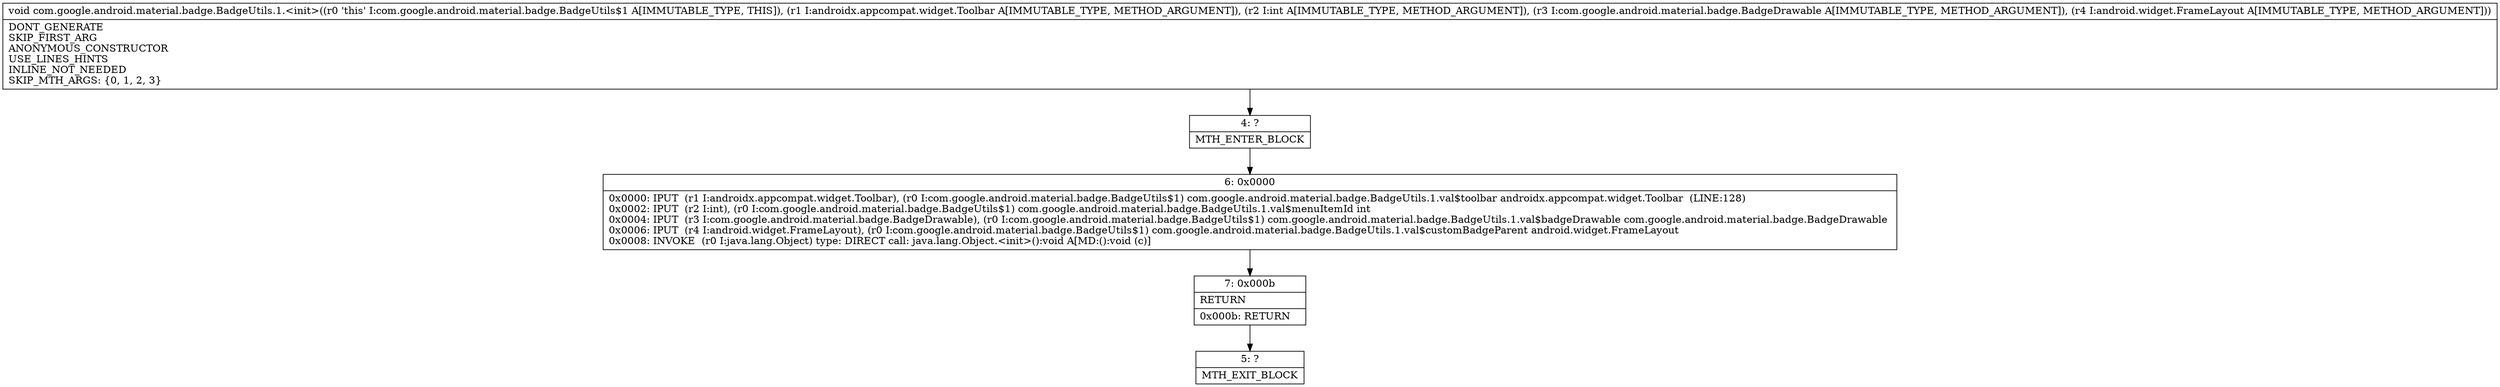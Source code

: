 digraph "CFG forcom.google.android.material.badge.BadgeUtils.1.\<init\>(Landroidx\/appcompat\/widget\/Toolbar;ILcom\/google\/android\/material\/badge\/BadgeDrawable;Landroid\/widget\/FrameLayout;)V" {
Node_4 [shape=record,label="{4\:\ ?|MTH_ENTER_BLOCK\l}"];
Node_6 [shape=record,label="{6\:\ 0x0000|0x0000: IPUT  (r1 I:androidx.appcompat.widget.Toolbar), (r0 I:com.google.android.material.badge.BadgeUtils$1) com.google.android.material.badge.BadgeUtils.1.val$toolbar androidx.appcompat.widget.Toolbar  (LINE:128)\l0x0002: IPUT  (r2 I:int), (r0 I:com.google.android.material.badge.BadgeUtils$1) com.google.android.material.badge.BadgeUtils.1.val$menuItemId int \l0x0004: IPUT  (r3 I:com.google.android.material.badge.BadgeDrawable), (r0 I:com.google.android.material.badge.BadgeUtils$1) com.google.android.material.badge.BadgeUtils.1.val$badgeDrawable com.google.android.material.badge.BadgeDrawable \l0x0006: IPUT  (r4 I:android.widget.FrameLayout), (r0 I:com.google.android.material.badge.BadgeUtils$1) com.google.android.material.badge.BadgeUtils.1.val$customBadgeParent android.widget.FrameLayout \l0x0008: INVOKE  (r0 I:java.lang.Object) type: DIRECT call: java.lang.Object.\<init\>():void A[MD:():void (c)]\l}"];
Node_7 [shape=record,label="{7\:\ 0x000b|RETURN\l|0x000b: RETURN   \l}"];
Node_5 [shape=record,label="{5\:\ ?|MTH_EXIT_BLOCK\l}"];
MethodNode[shape=record,label="{void com.google.android.material.badge.BadgeUtils.1.\<init\>((r0 'this' I:com.google.android.material.badge.BadgeUtils$1 A[IMMUTABLE_TYPE, THIS]), (r1 I:androidx.appcompat.widget.Toolbar A[IMMUTABLE_TYPE, METHOD_ARGUMENT]), (r2 I:int A[IMMUTABLE_TYPE, METHOD_ARGUMENT]), (r3 I:com.google.android.material.badge.BadgeDrawable A[IMMUTABLE_TYPE, METHOD_ARGUMENT]), (r4 I:android.widget.FrameLayout A[IMMUTABLE_TYPE, METHOD_ARGUMENT]))  | DONT_GENERATE\lSKIP_FIRST_ARG\lANONYMOUS_CONSTRUCTOR\lUSE_LINES_HINTS\lINLINE_NOT_NEEDED\lSKIP_MTH_ARGS: \{0, 1, 2, 3\}\l}"];
MethodNode -> Node_4;Node_4 -> Node_6;
Node_6 -> Node_7;
Node_7 -> Node_5;
}

